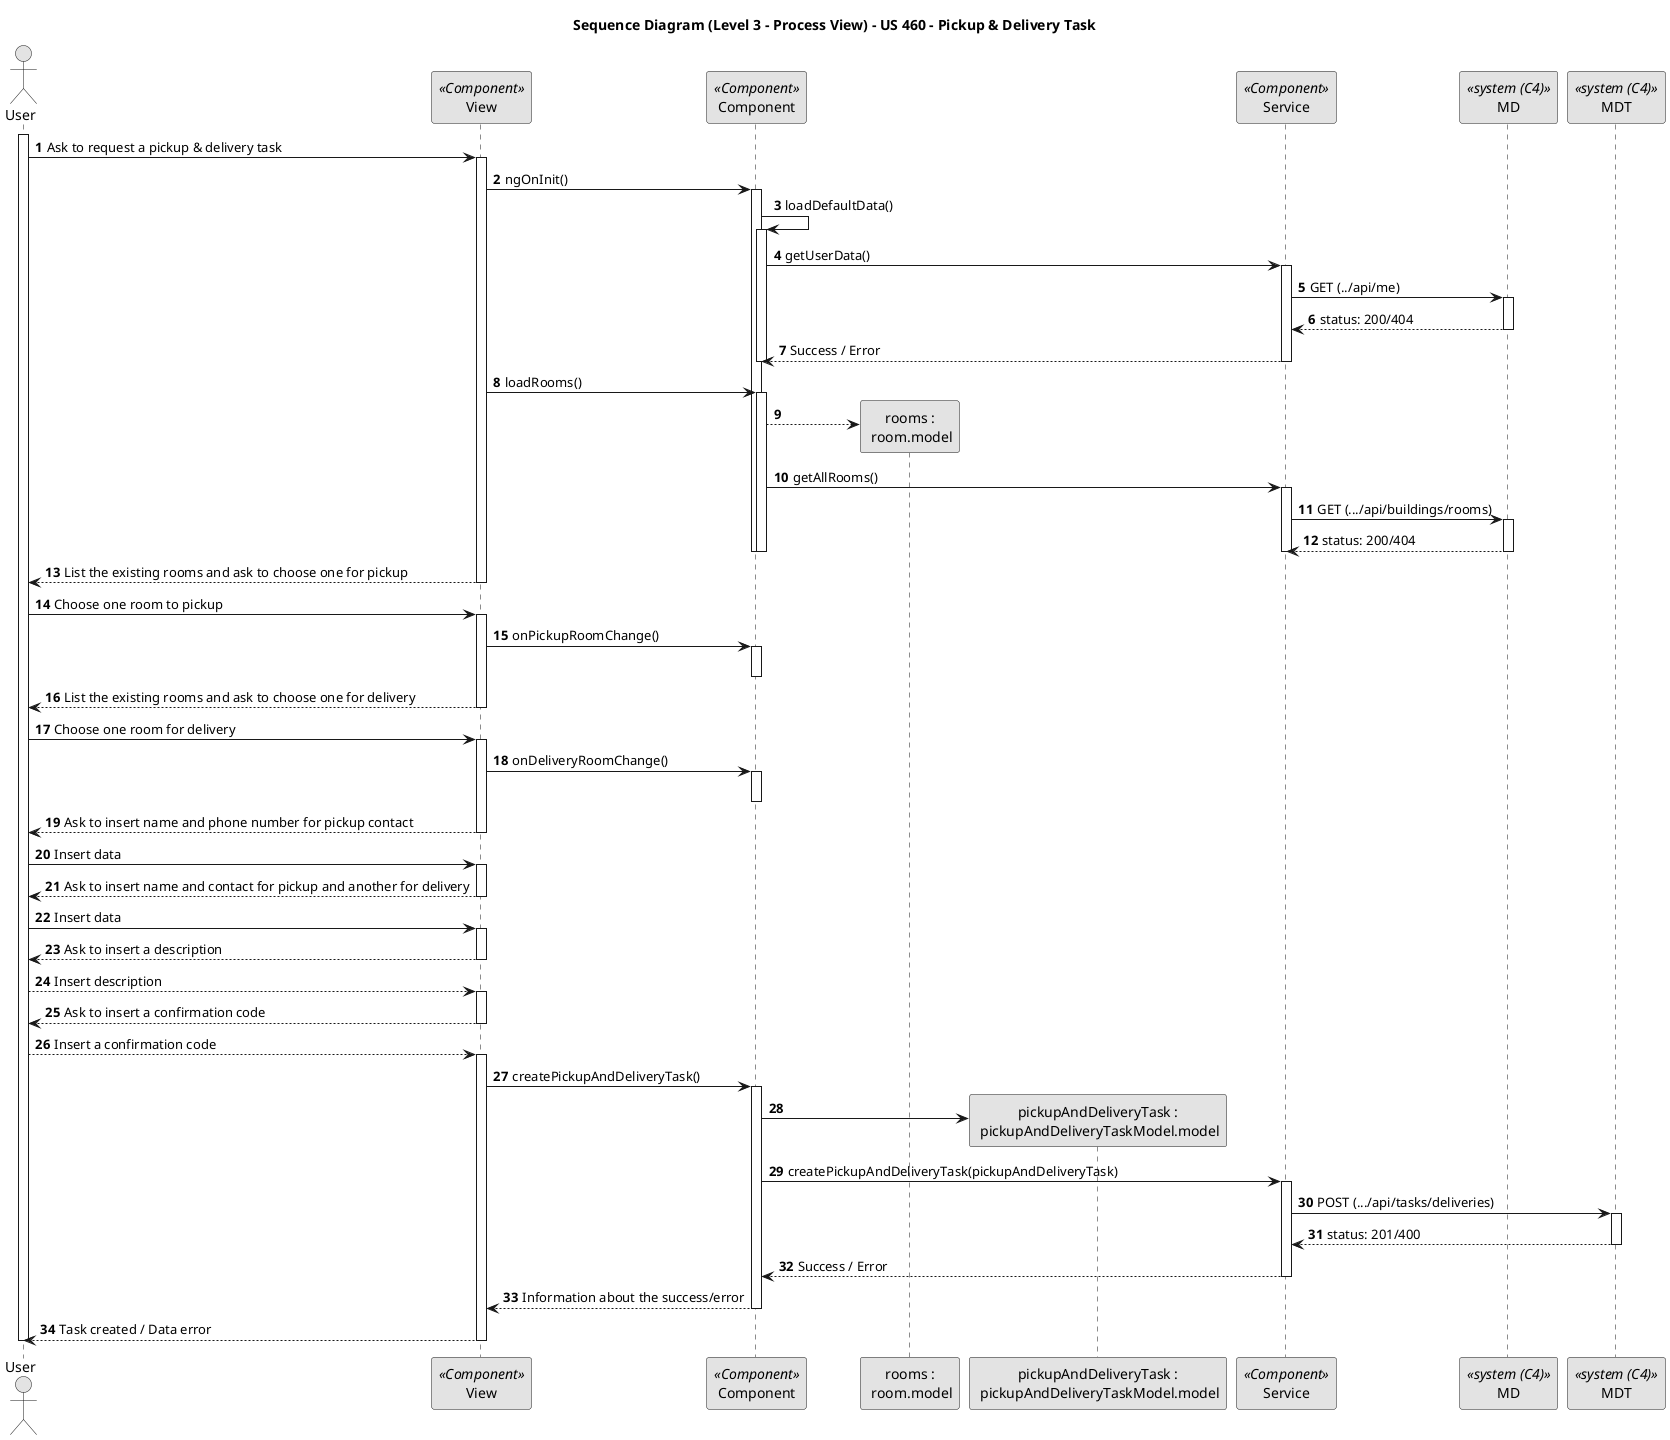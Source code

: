 @startuml
skinparam monochrome true
skinparam packageStyle rectangle
skinparam shadowing false

title Sequence Diagram (Level 3 - Process View) - US 460 - Pickup & Delivery Task
autonumber

Actor "User" as user
participant "View" as View <<Component>>
participant "Component" as Component <<Component>>
participant "rooms :\n room.model" as roomModelList
participant "pickupAndDeliveryTask :\n pickupAndDeliveryTaskModel.model" as pickupAndDeliveryTaskModel
participant "Service" as Service <<Component>>
participant "MD" as MD <<system (C4)>>
participant "MDT" as MDT <<system (C4)>>

activate user
    user -> View : Ask to request a pickup & delivery task
    activate View
        View -> Component : ngOnInit()
        activate Component

            Component -> Component : loadDefaultData()
            activate Component
                Component -> Service : getUserData()
                activate Service
                    Service -> MD : GET (../api/me)
                    activate MD
                        Service <-- MD : status: 200/404
                    deactivate MD

                    Component <-- Service : Success / Error
                deactivate Service
            deactivate Component

            View -> Component : loadRooms()
            activate Component
                Component --> roomModelList** :
                Component -> Service : getAllRooms()
                activate Service
                    Service -> MD : GET (.../api/buildings/rooms)
                    activate MD
                        Service <-- MD : status: 200/404
                    deactivate MD
                deactivate Service
            deactivate Component
        deactivate Component

        View --> user : List the existing rooms and ask to choose one for pickup
    deactivate View

    user -> View : Choose one room to pickup
    activate View
        View -> Component : onPickupRoomChange()
        activate Component
        deactivate Component

        View --> user : List the existing rooms and ask to choose one for delivery
    deactivate View
    user -> View : Choose one room for delivery

    activate View
        View -> Component : onDeliveryRoomChange()
        activate Component
        deactivate Component

        View --> user : Ask to insert name and phone number for pickup contact
    deactivate View
    user -> View : Insert data

    activate View
        View --> user : Ask to insert name and contact for pickup and another for delivery
    deactivate View
    user -> View : Insert data

    activate View
        View --> user : Ask to insert a description
    deactivate View
    user --> View : Insert description

    activate View
        View --> user : Ask to insert a confirmation code
    deactivate View
    user --> View : Insert a confirmation code

    activate View
        View -> Component : createPickupAndDeliveryTask()
        activate Component
            Component -> pickupAndDeliveryTaskModel** :
            Component -> Service : createPickupAndDeliveryTask(pickupAndDeliveryTask)

            activate Service
                Service -> MDT : POST (.../api/tasks/deliveries)
                activate MDT
                    Service <-- MDT : status: 201/400
                deactivate MDT
                Component <-- Service : Success / Error
            deactivate Service
            View <-- Component : Information about the success/error
        deactivate Component
        View --> user : Task created / Data error
    deactivate View
deactivate user

@enduml
